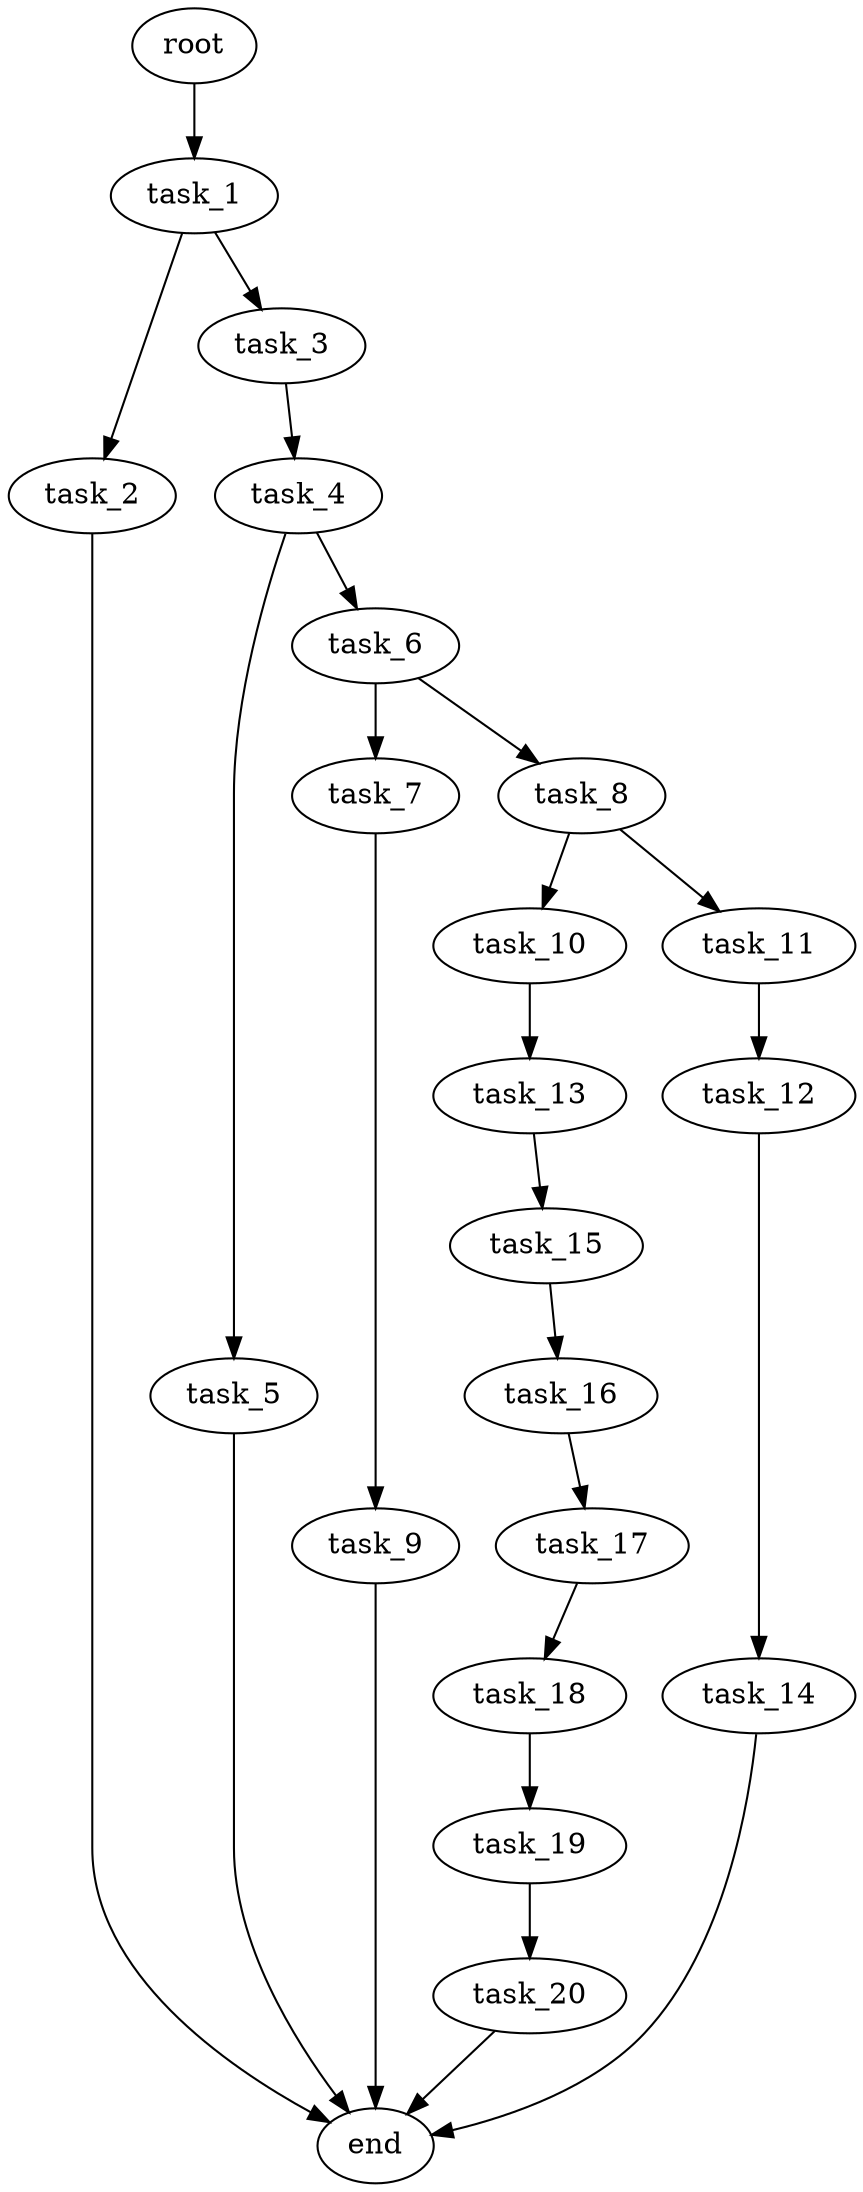 digraph G {
  root [size="0.000000e+00"];
  task_1 [size="2.496867e+09"];
  task_2 [size="1.135373e+09"];
  task_3 [size="7.357013e+09"];
  task_4 [size="4.990941e+09"];
  task_5 [size="3.870487e+09"];
  task_6 [size="5.617165e+09"];
  task_7 [size="2.618505e+09"];
  task_8 [size="2.603637e+09"];
  task_9 [size="4.463285e+09"];
  task_10 [size="9.963655e+09"];
  task_11 [size="2.856483e+09"];
  task_12 [size="9.164873e+09"];
  task_13 [size="4.912511e+09"];
  task_14 [size="1.227252e+09"];
  task_15 [size="8.528410e+09"];
  task_16 [size="4.520975e+09"];
  task_17 [size="8.986892e+09"];
  task_18 [size="4.451667e+09"];
  task_19 [size="8.788196e+08"];
  task_20 [size="6.819611e+09"];
  end [size="0.000000e+00"];

  root -> task_1 [size="1.000000e-12"];
  task_1 -> task_2 [size="1.135373e+08"];
  task_1 -> task_3 [size="7.357013e+08"];
  task_2 -> end [size="1.000000e-12"];
  task_3 -> task_4 [size="4.990941e+08"];
  task_4 -> task_5 [size="3.870487e+08"];
  task_4 -> task_6 [size="5.617165e+08"];
  task_5 -> end [size="1.000000e-12"];
  task_6 -> task_7 [size="2.618505e+08"];
  task_6 -> task_8 [size="2.603637e+08"];
  task_7 -> task_9 [size="4.463285e+08"];
  task_8 -> task_10 [size="9.963655e+08"];
  task_8 -> task_11 [size="2.856483e+08"];
  task_9 -> end [size="1.000000e-12"];
  task_10 -> task_13 [size="4.912511e+08"];
  task_11 -> task_12 [size="9.164873e+08"];
  task_12 -> task_14 [size="1.227252e+08"];
  task_13 -> task_15 [size="8.528410e+08"];
  task_14 -> end [size="1.000000e-12"];
  task_15 -> task_16 [size="4.520975e+08"];
  task_16 -> task_17 [size="8.986892e+08"];
  task_17 -> task_18 [size="4.451667e+08"];
  task_18 -> task_19 [size="8.788196e+07"];
  task_19 -> task_20 [size="6.819611e+08"];
  task_20 -> end [size="1.000000e-12"];
}
